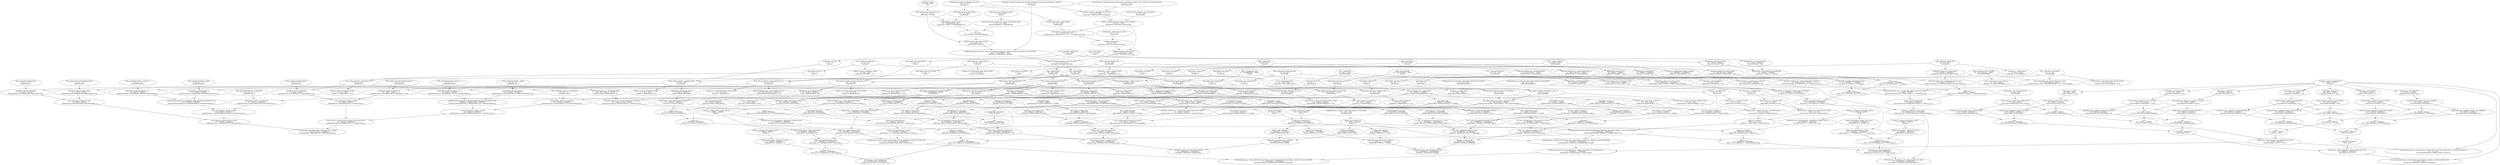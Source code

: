 digraph "s0rn" {
125623	 [label="BIOETHANOL_PRODN_SUGARCANE\n0.0 : 102500.0 : 2050000.0\nBioEthProdCane_A=RealCaneHA_B*1014*PercBioEthCane_A"];
125588	 [label="TOTAL BIOETHANOL_PRODN (LITRES)\n0.0 : 280000.0 : 2800000.0\nTotBioEthProd_B=BioEthProdWheatAndGrain_B+BioEthProdCane_A"];
125623 -> 125588 [key=0];
125778 [label="DRYLAND WATER USE:  SUNFLOWER AND SOYBEANS\n0.0 : 2368.42105263 : 45000.0\nDryWatUseSunSoy_A=DryWatUseSoy_A + DryWatUseSun_A"];
125789 [label="C884_A_A_A\n0.0 : 275000.0 : 5500000.0\nC884_A_A_A_D=DryWatUseCereals_A + DryWatUseSunSoy_A"];
125778 -> 125789 [key=0];
125779 [label="DRYLAND WATER USE:  SUGARCANE, FRUITS AND NUTS (KM3)\n0.0 : 5000.0 : 100000.0\nDryWatUseFruitCane_A=DryWatUseCane_A + DryWatUseFruit_A"];
125788 [label="WATER USE: DRYLAND M3/A\n0.0 : 325000.0 : 6500000.0\nWatUseDryland_B=DryWatUseFruitCane_A + C884_A_A_A_D"];
125779 -> 125788 [key=0];
125776 [label="DRYLAND WATER USE  GRAIN (KM3)\n0.0 : 400000.0 : 4000000.0\nDryWatUseGrain_A=DryGrainHA * 4936.5"];
125783 [label="DRYLAND WATER USE:  GRAIN AND WHEAT (KM3)\n0.0 : 250000.0 : 5000000.0\nDryWatUseCereals_A=DryWatUseGrain_A + DryWatUseWheat_A"];
125776 -> 125783 [key=0];
125566 [label="RetFlowPerc_B: % RETURN FLOW\n0.0 : 5.0 : 50.0\nRetFlowPerc_B=WaterUse_B*1.1"];
125575 [label="WaterUseRF_B: WATER USE INCL  RETURN FLOWS\n-80.0 : 10.0 : 80.0\nWaterUseRF_B=WaterUse_B-RetFlowPerc_B"];
125566 -> 125575 [key=0];
125565 [label="WATER BALANCE INCLUDING  DAM ALLOCATIONS (70MM3/A)  FROM OUTSIDE CATCHMENT  AREA YR MM3\n-150.0 : 8.13953488372 : 200.0\nWatBalance=ExpectedMar-PlnWatAbs"];
125629 [label="PLANNED WATER AVAILABLE  THIS YR (MM3)\n-210.0 : 37.0 : 493.0\nPlnWatAvail=WatBalance-DamStor"];
125565 -> 125629 [key=0];
125775 [label="YIELD: FRUIT AND NUTS (TONS) (2)\n0.0 : 100.0 : 2000.0\nYieldFruit_A=DryFruitMOGDBHA * 21.3"];
125772 [label="ExtraEarnSubsPerHouse: AGGREGATED SUBSISTENCE EARNINGS  PER HOUSEHOLD (R)\n0.0 : 200.0 : 5000.0\nExtraEarnSubsPerHouse=TotEarnSubs/RurHouse"];
125773 [label="DRYLAND WATER USE:  SUGARCANE (KM3)\n0.0 : 3529.41176471 : 60000.0\nDryWatUseCane_A=DryCaneHA * 1100"];
125773 -> 125779 [key=0];
125561 [label="TOTAL VAD:  IRRIGATED CROPS (1) (R/A)\n0.0 : 305250000.0 : 3052500000.0\nTotVADIrr=TotVADFruitCane_A+1*TVADIrrAgri"];
125719 [label="TotalVAD:  TOTAL VAD (R)\n0.0 : 800000000.0 : 8000000000.0\nTotalVAD=TotVADIrr+TotVADDry"];
125561 -> 125719 [key=0];
125771 [label="C969\n0.0 : 400000.0 : 10000000.0\nC969=HairSalonEarnings+CattleEarnings"];
125764 [label="C973\n0.0 : 500000.0 : 16000000.0\nC973=C969+C970"];
125771 -> 125764 [key=0];
125528 [label="ProdRateMinInd: MINING & INDUSTRY (PRODUCTION RATES)\n0.0 : 18.75 : 150.0\nProdRateMinInd"];
125518 [label="WaterUse_A: WATER USE\n0.0 : 31250.0 : 250000.0\nWaterUse_A"];
125528 -> 125518 [key=0];
125663 [label="BIOETHANOL_PRODN_GRAIN (3)\n0.0 : 25000.0 : 500000.0\nBioEthProdGrain_A=RealGrainHA_A*2460*PercBioEthGrain_A"];
125556 [label="BioEthProdWheatAndGrain_B:WHEAT&GRAIN BIOETHANOLPRODUCTION\n0.0 : 200000.0 : 2000000.0\nBioEthProdWheatAndGrain_B=BioEthProdGrain_A+BioEthProdWheat_B"];
125663 -> 125556 [key=0];
125548 [label="C935_A_A_A\n0.0 : 5000000.0 : 50000000.0\nC935_A_A_A=IrrSunSoy_A+IrrTobac_A"];
125664 [label="C884_A_A_A\n0.0 : 8000000.0 : 80000000.0\nC884_A_A_A=IrrCereals_A+C935_A_A_A"];
125548 -> 125664 [key=0];
125564 [label="ProdRateMinInd: SUGAR MILL MALELANE (PRODUCTION RATES)\n0.0 : 18.75 : 150.0\nProdRateSugMillMal_A"];
125581 [label="WaterUse_B: WATER USE\n0.0 : 2.0 : 16.0\nWaterUse_B"];
125564 -> 125581 [key=0];
125681 [label="LAND RATIO (LR) SOY\n0.1 : 0.2 : 1.7\nLRSoy_A"];
125722 [label="REAL AREA PLANTED: SOYBEANS (HA)\n0.0 : 1.0 : 10.0\nRealSoyHA_B"];
125681 -> 125722 [key=0];
125569 [label="REAL AREA PLANTED: SOYBEANS (HA)\n0.0 : 10.0 : 100.0\nRealSoyHA_A"];
125665 [label="YieldSoy_A:YIELD SOYBEANS (TONS)\n0.0 : 50.0 : 500.0\nYieldSoy_A=RealSoyHA_A*3.125"];
125569 -> 125665 [key=0];
125530 [label="BIODIESEL PRODN-SOYBEANS\n0.0 : 500.0 : 10000.0\nBioDslProdSoy_B=PercBioDslSoy_A*RealSoyHA_A* 86"];
125569 -> 125530 [key=0];
125549 [label="IRRIGATION: SOYBEANS (M3/A)\n0.0 : 50000.0 : 500000.0\nIrrSoy_B=RealSoyHA_A*4590"];
125569 -> 125549 [key=0];
125784 [label="YieldSun_B: SUNFLOWER SEED YIELD (TONS)\n0.0 : 4.0 : 48.0\nYieldSun_A=DrySunHA * 1"];
125568 [label="VAD: MAIZE & WHEAT (R/A)\n0.0 : 250000.0 : 5000000.0\nVADCerealsRA_A=VADGrainRA_A+VADWheatRA_A"];
125517 [label="C947\n0.0 : 60500000.0 : 605000000.0\nC947=VADCerealsRA_A+C945"];
125568 -> 125517 [key=0];
125709 [label="AREA: DRYLAND GRAIN (HA)\n0.0 : 80.0 : 800.0\nDryGrainHA"];
125636 [label="LAND RATIO (LR) GRAIN\n0.1 : 0.2 : 1.7\nLRGrain_B"];
125709 -> 125636 [key=0];
125709 -> 125776 [key=0];
125769 [label="YieldGrain_C: GRAIN YIELD\n0.0 : 500.0 : 5000.0\nYieldGrain_A=DryGrainHA * 5.7"];
125709 -> 125769 [key=0];
125708 [label="C879:  OTHER TOBACCO\n0.0 : 840.0 : 6720.0\nOtherTobacHA"];
125634 [label="LAND RATIO TOBACCO\n0.1 : 0.2 : 1.7\nLRTobac_A"];
125708 -> 125634 [key=0];
125480 [label="IrrTobac_A: IRRIGATION TOBACCO (M3/A)\n0.0 : 4000000.0 : 40000000.0\nIrrTobac_B=OtherTobacHA * 4729"];
125708 -> 125480 [key=0];
125578 [label="c933\n0.0 : 20.0 : 200.0\nc933=EvapLosses+WaterUseAlienVeg"];
125610 [label="EXPECTED NET MAR THIS YR KM3\n-120.0 : 9.6 : 120.0\nExpectedMAR=MAR-c933"];
125578 -> 125610 [key=0];
125777 [label="DRYLAND WATER USE WHEAT (KM3)\n0.0 : 2352.94117647 : 40000.0\nDryWatUseWheat_A=DryWheatHA * 730.47"];
125777 -> 125783 [key=0];
125703 [label="REAL AREA PLANTED WHEAT(HA)\n0.0 : 4.0 : 48.0\nRealWheatHA_A"];
125746 [label="YieldWheat_A: YIELD: WHEAT (TONS)\n0.0 : 50.0 : 1000.0\nYieldWheat_B=RealWheatHA_A * 19.4"];
125703 -> 125746 [key=0];
125651 [label="DRYLAND WATER USE WHEAT (KM3)\n0.0 : 2352.94117647 : 40000.0\nDryWatUseWheat_B=RealWheatHA_A * 730.47"];
125703 -> 125651 [key=0];
125704 [label="BIOETHANOL_PRODN_WHEAT (3) (1)\n0.0 : 5000.0 : 100000.0\nBioEthProdWheat_A=RealWheatHA_A * 2016 * PercBioEthWheat_A"];
125703 -> 125704 [key=0];
125702 [label="TVAD: FRUIT &  NUTS (1)(R/A)\n0.0 : 10000.0 : 220000.0\nTVADFruitRA_A=DryWatUseFruit_B * 5.400000"];
125603 [label="TOT VAD:  SUGARCANE & FRUIT& NUTS (1) (R/A)\n0.0 : 3500000.0 : 70000000.0\nTotVADFruitCane_B=TVADCaneRA_A + TVADFruitRA_A"];
125702 -> 125603 [key=0];
125701 [label="REAL AREA PLANTED: SUNFLOWER (HA)  (2)\n0.0 : 4.0 : 48.0\nRealSunHA_A"];
125631 [label="BIODIESEL PRODN-SUNFLOWER\n0.0 : 2000.0 : 26000.0\nBioDslProdSun_A=PercBioDslSun_B * RealSunHA_A * 536"];
125701 -> 125631 [key=0];
125729 [label="YieldSun_B: SUNFLOWER SEED YIELD (TONS)\n0.0 : 4.0 : 48.0\nYieldSun_C=RealSunHA_A * 1"];
125701 -> 125729 [key=0];
125715 [label="DRYLAND WATER USE:  SUNFLOWER (KM3) (2)\n0.0 : 882.352941176 : 15000.0\nDryWatUseSun_B=RealSunHA_A * 294"];
125701 -> 125715 [key=0];
125700 [label="DIRECT VAD:   DRYLAND CROPS (R/A)\n0.0 : 1100000.0 : 22000000.0\nDirVADDryCrops=VADCaneFruitRA_A+VADTobacR"];
125728 [label="SumDirectVAD: ADDITUP  DIRECT VAD (R)\n0.0 : 300000000.0 : 3000000000.0\nSumDirectVAD=DirVADIrrCrops+DirVADDryCrops"];
125700 -> 125728 [key=0];
125774 [label="WCTotWatUse: WESTERN CAPE  TOTAL WATER USE  M3/A\n0.0 : 100000000.0 : 2000000000.0\nWCTotWatUse=TotWaterUse_B+WatUseAbs1_B"];
125563 [label="AREA: SUGARCANE (HA)\n0.0 : 166.666666667 : 2000.0\nCaneHA"];
125484 [label="IRRIGATION: SUGARCANE (M3/A)\n0.0 : 5000000.0 : 50000000.0\nIrrCane_B=CaneHA * 13527"];
125563 -> 125484 [key=0];
125725 [label="LAND RATIO (LR) SUGARCANE\n0.1 : 0.2 : 1.7\nLRCane_B"];
125563 -> 125725 [key=0];
125696 [label="BioEthProdWheatAndGrain_B:WHEAT&GRAIN BIOETHANOLPRODUCTION\n600000.0 : 153846.153846 : 2600000.0\nBioEthProdWheatAndGrain_A=BioEthProdGrain_B + BioEthProdWheat_A"];
125704 -> 125696 [key=0];
125688 [label="AddItUp_A: ADDITUP\n0.0 : 2000000.0 : 24000000.0\nAddItUp_A=WasteWatTreat_B+WaterUse_A"];
125518 -> 125688 [key=0];
125463 [label="ProdWatIndustry: PRODUCTIVE WATER USE  IN PULPMILLS, FORESTRY,  MINING & INDUSTRY WATER\n0.0 : 15025000.0 : 300500000.0\nProdWatIndustry=WaterUse_A+WatAbsIndMinForIncRF"];
125518 -> 125463 [key=0];
125519 [label="VADMin:TVAD MINING\n0.0 : 2160000.0 : 21600000.0\nTVADMin=WaterUse_A * 5.4 * 16"];
125518 -> 125519 [key=0];
125743 [label="VADMin:VAD MINING\n0.0 : 800000.0 : 8000000.0\nVADMin=WaterUse_A*1.836*16"];
125518 -> 125743 [key=0];
125489 [label="AddItUp_A: ADDITUP\n0.0 : 2000000.0 : 24000000.0\nAddItUp_B=WasteWatTreat_A + WaterUse_A"];
125518 -> 125489 [key=0];
125524 [label="VASForMin: TVAD FORESTRY  & MINING\n0.0 : 177260000.0 : 1772600000.0\nTVADForMin=TVADFor + TVADMin"];
125519 -> 125524 [key=0];
125768 [label="C975\n0.0 : 1000000.0 : 20000000.0\nC975=C974"];
125767 [label="TotEarnSubs: TOTAL EARNINGS  FROM SUBSISTENCE (R)\n0.0 : 2000000.0 : 40000000.0\nTotEarnSubs=C975+C973"];
125768 -> 125767 [key=0];
125765 [label="C970\n0.0 : 240000.0 : 6000000.0\nC970=GoatEarnings+IceBlockEarnings"];
125765 -> 125764 [key=0];
125764 -> 125767 [key=0];
125767 -> 125772 [key=0];
125766 [label="DRYLAND WATER USE: FRUITS AND NUTS (KM3)\n0.0 : 1764.70588235 : 30000.0\nDryWatUseFruit_A=800 * DryFruitMOGDBHA + 800 * DryFuitVegHA"];
125766 -> 125779 [key=0];
125516 [label="VegGardens: CATTLE\n0.0 : 350.0 : 7000.0\nCattle=RurHouse * 0.22"];
125504 [label="WatUseVegGard: WATER USE CATTLE\n0.0 : 10000.0 : 200000.0\nWatUseCattle=Cattle * 25.823"];
125516 -> 125504 [key=0];
125760 [label="WatUseVegGard: WATER USE VEG GARDENS\n0.0 : 6000.0 : 144000.0\nWatUseVegGard=VegGardens*5.21"];
125513 [label="VegGardEarnings: EARNINGS FROM  VEG GARDENS\n0.0 : 80000.0 : 2000000.0\nVegGardEarnings=WatUseVegGard*13"];
125760 -> 125513 [key=0];
125490 [label="C972\n0.0 : 10000.0 : 250000.0\nC_C972=WatUseVegGard + WatUseFruit"];
125760 -> 125490 [key=0];
125763 [label="C972\n0.0 : 200000.0 : 5000000.0\nC972=VegGardEarnings+FruitTreeEarnings"];
125757 [label="C974\n0.0 : 800000.0 : 20000000.0\nC974=C971+C972"];
125763 -> 125757 [key=0];
125762 [label="RurPop_C: RURAL POPULATION  (M3/A)\n0.0 : 20000.0 : 300000.0\nRurPop_A"];
125749 [label="URBAN POPULATION  WATER USE (M3/A)\n0.0 : 400000.0 : 8000000.0\nUrbPopWatUse_C=RurPop_A * 25"];
125762 -> 125749 [key=0];
125654 [label="EucHA: EUCALYPTUS AREA\n0.0 : 3750.0 : 30000.0\nEucHA"];
125585 [label="WaterUse_D: WATER USE\n0.0 : 10000000.0 : 100000000.0\nWaterUse_D=PineHA*1125+EucHA*1125"];
125654 -> 125585 [key=0];
125732 [label="BIOETHANOL_PRODN_GRAIN (3)\n0.0 : 100000.0 : 2000000.0\nBioEthProdGrain_B=RealGrainHA_B * 2460 * PercBioEthGrain_B"];
125732 -> 125696 [key=0];
125661 [label="C896_A_A_A\n0.0 : 35000000.0 : 350000000.0\nC896_A_A_A=AddItUp_A+WatAbsIndMinForIncRF"];
125688 -> 125661 [key=0];
125689 [label="TEMPERATURE RANGE (DEGREES CELCIUS)\n15.0 : 2.0 : 35.0\nTemperature"];
125646 [label="EVAPORATION RATE  DAMS (MM/A)\n0.0 : 12.0 : 240.0\nEvapRateDam"];
125689 -> 125646 [key=0];
125670 [label="EVAPORATION RATE MAR (MM/A)\n0.0 : 12.0 : 240.0\nEvapRatMAR"];
125689 -> 125670 [key=0];
125770 [label="C971\n0.0 : 600000.0 : 15000000.0\nC971=WatUseEarnings+BrewerEarnings"];
125770 -> 125757 [key=0];
125682 [label="LAND RATIO (LR) SUNFLOWER\n0.1 : 0.2 : 1.7\nLRSun_C"];
125682 -> 125701 [key=0];
125683 [label="WATER USE ABSTRACTION  (M3/A)\n0.0 : 32000000.0 : 320000000.0\nWatUseAbs_A=1*UrbPopWatUse_B+1*WatUseIrr_A"];
125752 [label="C954_A_A_A\n0.0 : 35000000.0 : 350000000.0\nC954_A_A_A=UrbPopWatUse_C+WatUseAbs_A"];
125683 -> 125752 [key=0];
125680 [label="TOTAL BIODIESEL PRODN (LITRES)\n0.0 : 4000.0 : 40000.0\nTotBioDslProd_A=BioDslProdSun_A + BioDslProdSoy_A"];
125672 [label="TOTAL BIOFUEL PRODUCTION (LITRES): DRYLAND CROPS\n0.0 : 260000.0 : 5200000.0\nTotBioFuelProdDry_B=TotBioEthProd_A + TotBioDslProd_A"];
125680 -> 125672 [key=0];
125560 [label="AREA: FRUIT:MOGBD\n0.0 : 333.333333333 : 3000.0\nFruitHA"];
125483 [label="IRRIGATION: FRUIT, VEG, NUTS (M3/A)\n0.0 : 10000000.0 : 100000000.0\nIrrFruitVeg_B=8089 * FruitHA + 8089 * OtherFruitVegHA"];
125560 -> 125483 [key=0];
125533 [label="LAND RATIO (LR) FRUIT & VEG\n0.1 : 0.2 : 1.7\nLRFruitVeg_A"];
125560 -> 125533 [key=0];
125686 [label="YIELD: SUGARCANE TONS\n0.0 : 250.0 : 5000.0\nYieldCane_A=RealCaneHA_A * 66.65"];
125687 [label="PERC_AREASOYFORBIODIESEL\n0.0 : 0.1 : 1.0\nPercBioDslSoy_A"];
125687 -> 125530 [key=0];
125684 [label="LAND RATIO (LR) WHEAT\n0.1 : 0.2 : 1.7\nLRSun_A"];
125684 -> 125703 [key=0];
125685 [label="AREA: DRYLAND WHEAT (HA)\n0.0 : 4.0 : 48.0\nDryWheatHA"];
125685 -> 125777 [key=0];
125792 [label="YieldWheat_A: YIELD: WHEAT (TONS)\n0.0 : 50.0 : 1000.0\nYieldWheat_C=DryWheatHA * 19.4"];
125685 -> 125792 [key=0];
125685 -> 125684 [key=0];
125570 [label="IRRIGATION: SUNFLOWER AND SOYBEANS\n0.0 : 100000.0 : 1000000.0\nIrrSunSoy_A=IrrSoy_B+IrrSun_A"];
125570 -> 125548 [key=0];
125574 [label="VAD GRAIN (R/A)\n0.0 : 200000.0 : 4000000.0\nVADGrainRA_A=IrrGrain_B*1.836000"];
125574 -> 125568 [key=0];
125677 [label="REAL AREA PLANTED (GRAIN) (HA)\n0.0 : 20.0 : 200.0\nRealGrainHA_A"];
125677 -> 125663 [key=0];
125583 [label="IRRIGATION GRAIN(M3/A)\n0.0 : 180000.0 : 1800000.0\nIrrGrain_B=RealGrainHA_A * 7520"];
125677 -> 125583 [key=0];
125624 [label="YieldGrain_C: GRAIN YIELD\n0.0 : 100.0 : 1000.0\nYieldGrain_C=RealGrainHA_A*5.7"];
125677 -> 125624 [key=0];
125676 [label="REAL AREA PLANTED (FRUIT & NUTS) (HA)\n0.0 : 333.333333333 : 3000.0\nRealFruitHA_A"];
125601 [label="IRRIGATION: FRUIT, VEG, NUTS (M3/A)\n0.0 : 10000000.0 : 100000000.0\nIrrFruitVeg_A=8089*RealFruitHA_A+8089*RealFruitVegHA_B"];
125676 -> 125601 [key=0];
125571 [label="YIELD: FRUIT AND NUTS (TONS) (2)\n0.0 : 7500.0 : 150000.0\nYieldFruit_C=RealFruitHA_A * 21.3"];
125676 -> 125571 [key=0];
125675 [label="C881: WATER RATIO\n0.0 : 40.0 : 400.0\nWaterRatio_A"];
125675 -> 125701 [key=0];
125675 -> 125703 [key=0];
125694 [label="REAL AREA PLANTED (GRAIN) (HA)\n0.0 : 80.0 : 800.0\nRealGrainHA_B"];
125675 -> 125694 [key=0];
125615 [label="REAL AREA PLANTED (FRUIT & NUTS) (HA)\n0.0 : 2.0 : 18.0\nRealFruitHA_B"];
125675 -> 125615 [key=0];
125635 [label="REAL AREA PLANTED: TOBACCO (HA)  (2)\n0.0 : 15.0 : 120.0\nRealTobacHA_A"];
125675 -> 125635 [key=0];
125674 [label="REAL AREA PLANTED: FRUIT&VEG (HA)  (2)\n0.0 : 2.0 : 16.0\nRealFruitVegHA_A"];
125675 -> 125674 [key=0];
125669 [label="REAL AREA PLANTED (SUGARCANE) (HA)\n0.0 : 4.0 : 48.0\nRealCaneHA_A"];
125675 -> 125669 [key=0];
125675 -> 125722 [key=0];
125609 [label="DRYLAND WATER USE: FRUITS AND NUTS (KM3)\n0.0 : 1764.70588235 : 30000.0\nDryWatUseFruit_B=800 * RealFruitHA_B + 800 * RealFruitVegHA_A"];
125674 -> 125609 [key=0];
125716 [label="YieldFruitVeg_A: FRUIT AND VEG (MORE) (TONS)\n0.0 : 30.0 : 300.0\nYieldFruitVeg_C=RealFruitVegHA_A * 13.93"];
125674 -> 125716 [key=0];
125673 [label="DAMS: WATER STORED  LAST YEAR (KM3)\n0.0 : 3.75 : 30.0\nDamsLastYear"];
125587 [label="DAMS: PLANNED WATER  STORAGE THIS YR (KM3)\n0.0 : 25.0 : 250.0\nPlnDamStor=PlnStorAbs+DamsLastYear"];
125673 -> 125587 [key=0];
125738 [label="WCTotBiofuels: WESTERN CAPE TOTAL BIOFUELS (LITRES)\n0.0 : 555555.555556 : 10000000.0\nWCTotBiofuels=TotBioFuelProd_A+TotBioFuelProdDry_B"];
125672 -> 125738 [key=0];
125559 [label="EVAPORATION LOSSES KM3/A\n0.0 : 1.85185185185 : 50.0\nEvapLosses= MAR* 0.7*EvapRatMAR/1700"];
125670 -> 125559 [key=0];
125533 -> 125676 [key=0];
125678 [label="VAD GRAIN (R/A)\n0.0 : 800000.0 : 8000000.0\nVADGrainRA_B=DryWatUseGrain_B * 1.836000"];
125739 [label="VAD: MAIZE & WHEAT (R/A)\n0.0 : 880000.0 : 8800000.0\nVADCerealsRA_B=VADGrainRA_B + VADWheatRA_B"];
125678 -> 125739 [key=0];
125758 [label="TOTAL VAD:  DRYLAND CROPS (1) (R/A)\n0.0 : 6000000.0 : 120000000.0\nTotVADDry= TotVADFruitCane_B+VADTobacR"];
125758 -> 125719 [key=0];
125508 [label="BrewerEarnings: EARNINGS FROM BREWERS (R)\n0.0 : 260000.0 : 6500000.0\nBrewerEarnings=WatUseBrewers*1050"];
125508 -> 125770 [key=0];
125648 [label="DRYLAND WATER USE:  SUGARCANE (KM3)\n0.0 : 3529.41176471 : 60000.0\nDryWatUseCane_B=RealCaneHA_A * 1100"];
125669 -> 125648 [key=0];
125669 -> 125686 [key=0];
125724 [label="BIOETHANOL_PRODN_SUGARCANE\n0.0 : 102500.0 : 2050000.0\nBioEthProdCane_B=RealCaneHA_A * 1014 * PercBioEthCane_B"];
125669 -> 125724 [key=0];
125501 [label="WatUseVegGard: WATER USE GOATS  HH TOTAL\n0.0 : 2000.0 : 50000.0\nWatUseGoats=GoatesHH * 2.46375"];
125494 [label="C970\n0.0 : 2200.0 : 55000.0\nC_C970=WatUseGoats+WatUseIceBlocks"];
125501 -> 125494 [key=0];
125511 [label="GoatEarnings: EARNINGS FROM GOATS (R)\n0.0 : 60000.0 : 1500000.0\nGoatEarnings=WatUseGoats*25"];
125501 -> 125511 [key=0];
125500 [label="VegGardens: NO OF BREWERS\n0.0 : 25.0 : 500.0\nNumBrewers=RurHouse * 0.02"];
125529 [label="WatUseVegGard: WATER USE BREWERS\n0.0 : 300.0 : 6000.0\nWatUseBrewers=NumBrewers * 8.34"];
125500 -> 125529 [key=0];
125557 [label="TotWaterUse_A:TOTAL WATER USE\n0.0 : 47058823.5294 : 800000000.0\nTotWaterUse_A=C954_A_A_A+C896_A_A_A"];
125752 -> 125557 [key=0];
125753 [label="RurHouse: RURAL HOUSEHOLDS\n0.0 : 1000.0 : 25000.0\nRurHouse"];
125753 -> 125772 [key=0];
125753 -> 125516 [key=0];
125753 -> 125500 [key=0];
125507 [label="VegGardens: ICE BLOCK HHS\n0.0 : 325.0 : 6500.0\nIceBlockHH=RurHouse * 0.095"];
125753 -> 125507 [key=0];
125522 [label="VegGardens: FRUIT TREES\n0.0 : 1000.0 : 20000.0\nFuitTrees=RurHouse *0.57"];
125753 -> 125522 [key=0];
125503 [label="VegGardens: GOATS HH\n0.0 : 500.0 : 12000.0\nGoatesHH=RurHouse * 0.255"];
125753 -> 125503 [key=0];
125496 [label="ExtraEarnSubsPerHouse: AGGREGATED EXTRA WATER USE FOR SUBSISTENCE  PER HOUSEHOLD (R)\n0.0 : 2.0 : 50.0\nExtraWatSubsPerHouse=TotWatUseSubs / RurHouse"];
125753 -> 125496 [key=0];
125534 [label="VegGardens: BUILDING\n0.0 : 500.0 : 12500.0\nBuilding=RurHouse * 0.485"];
125753 -> 125534 [key=0];
125761 [label="VegGardens: VEG GARDENS\n0.0 : 500.0 : 12000.0\nVegGardens=RurHouse*0.295"];
125753 -> 125761 [key=0];
125754 [label="VADFor: VAD FORESTRY\n0.0 : 13450000.0 : 134500000.0\nVADFor=WaterUse_D*1.345"];
125745 [label="VASForMin: VAD FORESTRY  & MINING\n0.0 : 10000000.0 : 150000000.0\nVASForMin=VADFor+VADMin"];
125754 -> 125745 [key=0];
125485 [label="C969\n0.0 : 10000.0 : 220000.0\nC_C969=WatUseHair+WatUseCattle"];
125504 -> 125485 [key=0];
125509 [label="CattleEarnings: EARNINGS FROM  CATTLE (R)\n0.0 : 250000.0 : 5000000.0\nCattleEarnings=WatUseCattle*22"];
125504 -> 125509 [key=0];
125505 [label="WatUseVegGard: WATER USE ICE BLOCKS\n0.0 : 100.0 : 2200.0\nWatUseIceBlocks=IceBlockHH * 0.32485"];
125507 -> 125505 [key=0];
125506 [label="TotEarnSubs: TOTAL WATER-USE: SUBSISTENCE (M3)\n0.0 : 24000.0 : 600000.0\nTotWatUseSubs=C_C975 + C_C973"];
125464 [label="ProdWatSubs: PRODUCTIVE SUBSISTENCE  WATER USE ADDED TO ProdWatIndustry\n0.0 : 16000000.0 : 320000000.0\nProdWatSubs=ProdWatIndustry+TotWatUseSubs"];
125506 -> 125464 [key=0];
125506 -> 125496 [key=0];
125699 [label="WATER USE ABSTRACTION 1 (KM3)\n0.0 : 325000.0 : 6500000.0\nWatUseAbs1_A=1 * WatUseDryland_A+WaterUseTobac_A"];
125740 [label="ProdWaterUseComAgri: PRODUCTIVE WATER USE IN COMMERCIAL AGRICULTURE M3/A\n0.0 : 55555555.5556 : 1000000000.0\nProdWaterUseComAgri=WatUseAbs1_A+WatUseIrr_A"];
125699 -> 125740 [key=0];
125698 [label="TOT VAD:  SUGARCANE & FRUIT& NUTS (1) (R/A)\n0.0 : 104000000.0 : 1040000000.0\nTotVADFruitCane_A=TVADCaneRA_B+TVADFruitRA_B"];
125698 -> 125561 [key=0];
125573 [label="VAD WHEAT (R/A)\n0.0 : 50000.0 : 1000000.0\nVADWheatRA_A=IrrWheat_A*1.836000"];
125573 -> 125568 [key=0];
125690 [label="TOTAL BIOETHANOL_PRODN (LITRES)\n0.0 : 500000.0 : 5000000.0\nTotBioEthProd_A=BioEthProdWheatAndGrain_A + BioEthProdCane_B"];
125690 -> 125672 [key=0];
125693 [label="YieldTobac_A:YIELD:TOBACCO\n0.0 : 2500.0 : 25000.0\nYieldTobac_A=RealTobacHA_B*2.89"];
125692 [label="RAINFALL MM/A\n0.0 : 120.0 : 1200.0\nRain"];
125605 [label="MEAN ANNUAL RUN-OFF KM3 (1) (1)\n0.0 : 12.0 : 180.0\nMAR=Rain * 135 / 948 "];
125692 -> 125605 [key=0];
125695 [label="PERC_AREABIOETHANOL_WHEAT  (1)\n0.0 : 0.1 : 1.0\nPercBioEthWheat_A"];
125695 -> 125704 [key=0];
125694 -> 125732 [key=0];
125602 [label="YieldGrain_C: GRAIN YIELD\n0.0 : 500.0 : 5000.0\nYieldGrain_B=RealGrainHA_B * 5.7"];
125694 -> 125602 [key=0];
125650 [label="DRYLAND WATER USE  GRAIN (KM3)\n0.0 : 400000.0 : 4000000.0\nDryWatUseGrain_B=RealGrainHA_B * 4936.5"];
125694 -> 125650 [key=0];
125696 -> 125690 [key=0];
125592 [label="PERC_AREABIOETHANOL_GRAIN\n0.0 : 0.1 : 1.0\nPercBioEthGrain_A"];
125592 -> 125663 [key=0];
125488 [label="URBAN POPULATION  WATER USE (M3/A)\n0.0 : 400000.0 : 8000000.0\nUrbPopWatUse_A=RurPop_B * 25"];
125493 [label="C954_A_A_A\n0.0 : 35000000.0 : 350000000.0\nC954_A_A_A_B=UrbPopWatUse_A + WatUseAbs_B"];
125488 -> 125493 [key=0];
125590 [label="WATER USE: IRRIGATION (1) (KM3)\n0.0 : 25000000.0 : 250000000.0\nWatUseIrr_A=IrrCaneFruit_B+C884_A_A_A"];
125590 -> 125683 [key=0];
125590 -> 125740 [key=0];
125591 [label="PERC_AREABIOETHANOL_WHEAT  (1)\n0.0 : 0.1 : 1.0\nPercBioEthWheat_B"];
125711 [label="BIOETHANOL_PRODN_WHEAT (3) (1)\n0.0 : 5000.0 : 100000.0\nBioEthProdWheat_B=RealWheatHA_B*2016*PercBioEthWheat_B"];
125591 -> 125711 [key=0];
125596 [label="TVAD GRAIN (1) (R/A)\n0.0 : 1000000.0 : 10000000.0\nTVADGrainRA_A=IrrGrain_B*5.400000"];
125526 [label="TOT VAD:  MAIZE & WHEAT (1)\n0.0 : 1250000.0 : 12500000.0\nTotVADCereal_A=TVADWheatRA_A+TVADGrainRA_A"];
125596 -> 125526 [key=0];
125576 [label="IRRIGATION: SUNFLOWER (M3/A)\n0.0 : 20000.0 : 200000.0\nIrrSun_A=RealSunHA_B* 2940"];
125576 -> 125570 [key=0];
125594 [label="DIRECT VAD:  IRRIGATED CROPS (R/A)\n0.0 : 100000000.0 : 1000000000.0\nDirVADIrrCrops=VADCaneFruitRA_B+1*C947"];
125594 -> 125728 [key=0];
125497 [label="WatUseVegGard: WATER USE FRUIT TREES\n0.0 : 7500.0 : 150000.0\nWatUseFruit=FuitTrees * 4.639"];
125522 -> 125497 [key=0];
125598 [label="AREA: WHEAT (HA)\n0.0 : 4.0 : 48.0\nWheatHA"];
125611 [label="LAND RATIO (LR) WHEAT\n0.1 : 0.2 : 1.7\nLRSun_D"];
125598 -> 125611 [key=0];
125473 [label="IRRIGATION WHEAT (M3/A)\n0.0 : 40000.0 : 400000.0\nIrrWheat_B=WheatHA * 7300"];
125598 -> 125473 [key=0];
125599 [label="WaterUseRF_A: WATER USE INCL RETURN FLOWS\n-80.0 : 10.0 : 80.0\nWaterUseRF_A=WaterUse_C-RetFlowPerc_A"];
125653 [label="AddItUp_C: ADDITUP\n-160.0 : 20.0 : 160.0\nAddItUp_C=WaterUseRF_A+WaterUseRF_B"];
125599 -> 125653 [key=0];
125730 [label="WaterUseTobac_A: WATER USE: TOBACCO\n0.0 : 25000.0 : 500000.0\nWaterUseTobac_A=RealTobacHA_A*3938"];
125730 -> 125699 [key=0];
125532 [label="TotVADDryTobac: TOTAL VAD DRYLAND TOBACCO\n0.0 : 1000000.0 : 22000000.0\nTotVADDryTobac=WaterUseTobac_A*5.4*8"];
125730 -> 125532 [key=0];
125741 [label="VADTobacR: VAD TOBACCO (R)\n0.0 : 500000.0 : 10000000.0\nVADTobacR=WaterUseTobac_A*1.836*8"];
125730 -> 125741 [key=0];
125603 -> 125758 [key=0];
125600 [label="LAND RATIO F&V\n0.1 : 0.2 : 1.7\nLRFruitVeg_D"];
125600 -> 125674 [key=0];
125589 [label="TVAD: FRUIT &  NUTS (1)(R/A)\n0.0 : 54000000.0 : 540000000.0\nTVADFruitRA_B=IrrFruitVeg_A*5.400000"];
125601 -> 125589 [key=0];
125555 [label="IRRIGATION: SUGARCANE, FRUITS AND NUTS(M3/A)\n0.0 : 10000000.0 : 150000000.0\nIrrCaneFruit_B=IrrCane_A+IrrFruitVeg_A"];
125601 -> 125555 [key=0];
125630 [label="VAD FRUIT, NUTS, VEG (R/A)\n0.0 : 20000000.0 : 200000000.0\nVADFruitVegRA_A=IrrFruitVeg_A*1.836000"];
125601 -> 125630 [key=0];
125606 [label="AREA: DRYLAND SUGARCANE (HA)\n0.0 : 4.0 : 48.0\nDryCaneHA"];
125606 -> 125773 [key=0];
125627 [label="LAND RATIO (LR) SUGARCANE\n0.1 : 0.2 : 1.7\nLRCane_A"];
125606 -> 125627 [key=0];
125780 [label="YIELD: SUGARCANE TONS\n0.0 : 250.0 : 5000.0\nYieldCane_C=DryCaneHA * 66.65"];
125606 -> 125780 [key=0];
125607 [label="IRRIGATION: SUGARCANE (M3/A)\n0.0 : 5000000.0 : 50000000.0\nIrrCane_A=RealCaneHA_B * 13527"];
125546 [label="VAD SUGARCANE (R/A)\n0.0 : 5000000.0 : 50000000.0\nVADCaneRA_A=IrrCane_A*0.920000"];
125607 -> 125546 [key=0];
125607 -> 125555 [key=0];
125625 [label="TVAD SUGARCANE (1) (R/A)\n0.0 : 50000000.0 : 500000000.0\nTVADCaneRA_B=IrrCane_A*9.910000"];
125607 -> 125625 [key=0];
125604 [label="AREA: DRYLAND FRUIT: MOGBD\n0.0 : 333.333333333 : 3000.0\nDryFruitMOGDBHA"];
125604 -> 125775 [key=0];
125604 -> 125766 [key=0];
125720 [label="LAND RATIO (LR) FRUIT & VEG\n0.1 : 0.2 : 1.7\nLRFruitVeg_C"];
125604 -> 125720 [key=0];
125470 [label="IRRIGATION: SUNFLOWER AND SOYBEANS\n0.0 : 100000.0 : 1000000.0\nIrrSunSoy_B=IrrSoy_A + IrrSun_B"];
125469 [label="C935_A_A_A\n0.0 : 5000000.0 : 50000000.0\nC935_A_A_A_B=IrrSunSoy_B + IrrTobac_B"];
125470 -> 125469 [key=0];
125527 [label="PlnWatAbs: PLANNED WATER ABSTRACTION WITHIN NELSPRUIT MAGISTERIAL  DISTRICT\n0.0 : 2.0 : 30.0\nPlnWatAbs"];
125527 -> 125565 [key=0];
125551 [label="PLANNED STORAGE  ABSTRACTION THIS YR\n0.0 : 20.0 : 200.0\nPlnStorAbs=IntBasTransNels+PlnWatAbs"];
125527 -> 125551 [key=0];
125608 [label="URBAN POPULATION  WATER USE (M3/A)\n0.0 : 3000000.0 : 60000000.0\nUrbPopWatUse_B=RurPop_C*200"];
125608 -> 125683 [key=0];
125609 -> 125702 [key=0];
125759 [label="VAD FRUITS & NUTS (R/A)\n0.0 : 3000.0 : 63000.0\nVADFruitVegRA_B=DryWatUseFruit_B * 1.836000"];
125609 -> 125759 [key=0];
125660 [label="DRYLAND WATER USE:  SUGARCANE, FRUITS AND NUTS (KM3)\n0.0 : 5000.0 : 100000.0\nDryWatUseFruitCane_B=DryWatUseCane_B + DryWatUseFruit_B"];
125609 -> 125660 [key=0];
125662 [label="TOTAL BIOFUEL PRODUCTION (LITRES)\n0.0 : 150000.0 : 3000000.0\nTotBioFuelProd_A=TotBioEthProd_B+TotBioDslProd_B"];
125662 -> 125738 [key=0];
125751 [label="C945: TOTAL VAD IRRIGATED AGRICULTURE (R)\n0.0 : 202000000.0 : 2020000000.0\nTVADIrrAgri=TVADTobac_A+TotVADCereal_A"];
125526 -> 125751 [key=0];
125472 [label="IRRIGATION: SUGARCANE, FRUITS AND NUTS(M3/A)\n0.0 : 10000000.0 : 150000000.0\nIrrCaneFruit_A=IrrCane_B + IrrFruitVeg_B"];
125479 [label="WATER USE: IRRIGATION (1) (KM3)\n0.0 : 25000000.0 : 250000000.0\nWatUseIrr_B=IrrCaneFruit_A + C884_A_A_A_C"];
125472 -> 125479 [key=0];
125734 [label="TVAD GRAIN (1) (R/A)\n0.0 : 2200000.0 : 22000000.0\nTVADGrainRA_B=DryWatUseGrain_B * 5.400000"];
125737 [label="TOT VAD:  MAIZE & WHEAT (1)\n0.0 : 2420000.0 : 24200000.0\nTotVADCereal_B=TVADWheatRA_B + TVADGrainRA_B"];
125734 -> 125737 [key=0];
125664 -> 125590 [key=0];
125735 [label="TVAD SUGARCANE (1) (R/A)\n0.0 : 30000.0 : 660000.0\nTVADCaneRA_A=DryWatUseCane_B * 9.910000"];
125735 -> 125603 [key=0];
125535 [label="TVAD WHEAT (1) (R/A)\n0.0 : 250000.0 : 2500000.0\nTVADWheatRA_A=IrrWheat_A*5.400000"];
125535 -> 125526 [key=0];
125597 [label="LAND RATIO (LR) SUNFLOWER\n0.1 : 0.2 : 1.7\nLRSun_B"];
125639 [label="REAL AREA PLANTED: SUNFLOWER (HA)  (2)\n0.0 : 4.0 : 48.0\nRealSunHA_B"];
125597 -> 125639 [key=0];
125726 [label="BIODIESEL PRODN-SOYBEANS\n0.0 : 500.0 : 10000.0\nBioDslProdSoy_A=PercBioDslSoy_B * RealSoyHA_B * 86"];
125726 -> 125680 [key=0];
125668 [label="YIELD: SUGARCANE TONS\n0.0 : 10000.0 : 200000.0\nYieldCane_B=RealCaneHA_B*66.65"];
125465 [label="TotProdWatNelspruit: TOTAL WATER PRODUCTIVELY  USED IN NELSPRUIT MAGISTERIAL  DISTRICT IN ALL SECTORS\n0.0 : 66000000.0 : 1320000000.0\nTotProdWatNelspruit=ProdWatSubs+ProdWaterUseComAgri"];
125464 -> 125465 [key=0];
125632 [label="LAND RATIO F&V\n0.1 : 0.2 : 1.7\nLRFruitVeg_B"];
125586 [label="REAL AREA PLANTED: FRUIT&VEG (HA)  (2)\n0.0 : 840.0 : 6720.0\nRealFruitVegHA_B"];
125632 -> 125586 [key=0];
125667 [label="DRYLAND WATER USE:  SUNFLOWER AND SOYBEANS\n0.0 : 2368.42105263 : 45000.0\nDryWatUseSunSoy_B=DryWatUseSoy_B + DryWatUseSun_B"];
125723 [label="C884_A_A_A\n0.0 : 275000.0 : 5500000.0\nC884_A_A_A_B=DryWatUseCereals_B + DryWatUseSunSoy_B"];
125667 -> 125723 [key=0];
125478 [label="IRRIGATION GRAIN(M3/A)\n0.0 : 180000.0 : 1800000.0\nIrrGrain_A=GrainHA*7520"];
125476 [label="IRRIGATION: GRAIN AND WHEAT (M3/A)\n0.0 : 1000000.0 : 12000000.0\nIrrCereals_B=IrrGrain_A + IrrWheat_B"];
125478 -> 125476 [key=0];
125482 [label="WATER USE ABSTRACTION  (M3/A)\n0.0 : 32000000.0 : 320000000.0\nWatUseAbs_B=1 * UrbPopWatUse_D + 1 * WatUseIrr_B"];
125482 -> 125493 [key=0];
125581 -> 125566 [key=0];
125581 -> 125575 [key=0];
125580 [label="YieldWheat_A: YIELD: WHEAT (TONS)\n0.0 : 50.0 : 500.0\nYieldWheat_A=RealWheatHA_B*19.4"];
125583 -> 125596 [key=0];
125584 [label="IRRIGATION: GRAIN AND WHEAT (M3/A)\n0.0 : 1000000.0 : 12000000.0\nIrrCereals_A=IrrGrain_B+IrrWheat_A"];
125583 -> 125584 [key=0];
125583 -> 125574 [key=0];
125582 [label="PERC_AREASUNFLOWERFORBIODIESEL\n0.0 : 0.1 : 1.0\nPercBioDslSun_A"];
125637 [label="BIODIESEL PRODN-SUNFLOWER\n0.0 : 2000.0 : 26000.0\nBioDslProdSun_B=PercBioDslSun_A*RealSunHA_B* 536"];
125582 -> 125637 [key=0];
125585 -> 125754 [key=0];
125558 [label="VADFor: TVAD FORESTRY\n0.0 : 175100000.0 : 1751000000.0\nTVADFor=WaterUse_D * 17.51"];
125585 -> 125558 [key=0];
125577 [label="WatAbsIndMinForIncRF: WATER ABSTRACTION FORESTRY, INDUSTRY, MINING  ( INCL RETURN FLOWS)\n0.0 : 30000000.0 : 300000000.0\nWatAbsIndMinForIncRF=AddItUp_C*1000000+WaterUse_D"];
125585 -> 125577 [key=0];
125584 -> 125664 [key=0];
125619 [label="EVAPORATION LOSSES DAMS MM3/A (1)\n0.0 : 2.27272727273 : 50.0\nEvapLossesDams=PlnDamStor* 0.8 * (0.7 * EvapRateDam/1700)"];
125587 -> 125619 [key=0];
125628 [label="STORED WATER IN DAMS (KM3)\n0.0 : 13.3333333333 : 200.0\nDamsStor=PlnDamStor-WatLosses"];
125587 -> 125628 [key=0];
125586 -> 125601 [key=0];
125659 [label="YieldFruitVeg_A: FRUIT AND VEG (MORE) (TONS)\n0.0 : 20000.0 : 400000.0\nYieldFruitVeg_A=RealFruitVegHA_B * 13.93"];
125586 -> 125659 [key=0];
125589 -> 125698 [key=0];
125588 -> 125662 [key=0];
125491 [label="C973\n0.0 : 12000.0 : 300000.0\nC_C973=C_C969 + C_C970"];
125485 -> 125491 [key=0];
125593 [label="REAL AREA PLANTED WHEAT(HA)\n0.0 : 4.0 : 48.0\nRealWheatHA_B"];
125611 -> 125593 [key=0];
125610 -> 125565 [key=0];
125612 [label="PERC_AREABIOETHANOL_SUGARCANE\n0.0 : 0.1 : 1.0\nPercBioEthCane_A"];
125612 -> 125623 [key=0];
125615 -> 125609 [key=0];
125649 [label="YIELD: FRUIT AND NUTS (TONS) (2)\n0.0 : 100.0 : 2000.0\nYieldFruit_B=RealFruitHA_B * 21.3"];
125615 -> 125649 [key=0];
125635 -> 125730 [key=0];
125645 [label="YieldTobac_A:YIELD:TOBACCO\n0.0 : 40.0 : 400.0\nYieldTobac_C=RealTobacHA_A * 2.89"];
125635 -> 125645 [key=0];
125617 [label="YieldSun_B: SUNFLOWER SEED YIELD (TONS)\n0.0 : 4.0 : 48.0\nYieldSun_B=RealSunHA_B*1"];
125498 [label="WATER LOSSES(MM3)\n0.0 : 2.0 : 50.0\nWatLosses=IntBasTrans+EvapLossesDams"];
125619 -> 125498 [key=0];
125618 [label="AREA: GRAIN (HA)\n0.0 : 20.0 : 200.0\nGrainHA"];
125618 -> 125478 [key=0];
125647 [label="LAND RATIO (LR) GRAIN\n0.1 : 0.2 : 1.7\nLRGrain_A"];
125618 -> 125647 [key=0];
125643 [label="REAL AREA PLANTED: TOBACCO (HA)  (2)\n0.0 : 840.0 : 6720.0\nRealTobacHA_B"];
125634 -> 125643 [key=0];
125631 -> 125680 [key=0];
125509 -> 125771 [key=0];
125652 [label="C878: SOYBEANS IRRIGATED\n0.0 : 10.0 : 100.0\nIrrSoyHA"];
125467 [label="IRRIGATION: SOYBEANS (M3/A)\n0.0 : 50000.0 : 500000.0\nIrrSoy_A=IrrSoyHA * 4590"];
125652 -> 125467 [key=0];
125544 [label="LAND RATIO (LR) SOY\n0.1 : 0.2 : 1.7\nLRSoy_B"];
125652 -> 125544 [key=0];
125639 -> 125576 [key=0];
125639 -> 125617 [key=0];
125639 -> 125637 [key=0];
125575 -> 125653 [key=0];
125537 [label="VAD: SUGARCANE & FRUIT& NUTS (R/A)\n0.0 : 25000.0 : 700000.0\nVADCaneFruitRA_A=VADCaneRA_B + VADFruitVegRA_B"];
125759 -> 125537 [key=0];
125537 -> 125700 [key=0];
125483 -> 125472 [key=0];
125468 [label="WasteWatTreat_B: WASTEWATER  TREATMENT WORKS (M3/A)\n0.0 : 2000000.0 : 22000000.0\nWasteWatTreat_A=2 * UrbPop * 100 / 1000"];
125468 -> 125489 [key=0];
125554 [label="VAD: SUGARCANE & FRUIT& NUTS (R/A)\n0.0 : 25000000.0 : 250000000.0\nVADCaneFruitRA_B=VADCaneRA_A+VADFruitVegRA_A"];
125546 -> 125554 [key=0];
125790 [label="YieldTobac_A:YIELD:TOBACCO\n0.0 : 40.0 : 400.0\nYieldTobac_B=DryTobacHA * 2.89"];
125791 [label="YieldSoy_A:YIELD SOYBEANS (TONS)\n0.0 : 50.0 : 500.0\nYieldSoy_B=DrySoyHA * 3.125"];
125747 [label="C945\n0.0 : 60000000.0 : 600000000.0\nC945=VADTobac"];
125747 -> 125517 [key=0];
125503 -> 125501 [key=0];
125492 [label="RurPop_C: RURAL POPULATION  (M3/A)\n0.0 : 20000.0 : 300000.0\nRurPop_B"];
125492 -> 125488 [key=0];
125781 [label="DRYLAND WATER USE:  SOYBEANS (KM3)\n0.0 : 263.157894737 : 5000.0\nDryWatUseSoy_A=DrySoyHA*459"];
125781 -> 125778 [key=0];
125744 [label="VAD WHEAT (R/A)\n0.0 : 8000.0 : 80000.0\nVADWheatRA_B=DryWatUseWheat_B * 1.836000"];
125651 -> 125744 [key=0];
125705 [label="DRYLAND WATER USE:  GRAIN AND WHEAT (KM3)\n0.0 : 250000.0 : 5000000.0\nDryWatUseCereals_B=DryWatUseGrain_B + DryWatUseWheat_B"];
125651 -> 125705 [key=0];
125712 [label="TVAD WHEAT (1) (R/A)\n0.0 : 11000.0 : 253000.0\nTVADWheatRA_B=DryWatUseWheat_B * 5.400000"];
125651 -> 125712 [key=0];
125523 [label="WatUseVegGard: WATER USE BUILDING\n0.0 : 1000.0 : 20000.0\nWatUseBuild=Building * 1.606"];
125534 -> 125523 [key=0];
125750 [label="VADTobacR\n0.0 : 1000000.0 : 20000000.0\nVADTobacR=VADCerealsRA_B+VADTobacR"];
125750 -> 125700 [key=0];
125521 [label="DirVADWC: DIRECT VAD WESTERN CAPE(R)\n0.0 : 320000000.0 : 3200000000.0\nDirVADWC=VASForMin+SumDirectVAD"];
125745 -> 125521 [key=0];
125744 -> 125739 [key=0];
125628 -> 125629 [key=0];
125542 [label="C881: WATER RATIO\n0.0 : 40.0 : 400.0\nWaterRatio_B"];
125629 -> 125542 [key=0];
125629 -> 125675 [key=0];
125538 [label="VADTobacR\n0.0 : 2000000.0 : 50000000.0\nVADTobacR=TotVADCereal_B+TotVADDryTobac"];
125532 -> 125538 [key=0];
125751 -> 125561 [key=0];
125512 [label="TOTAL BIODIESEL PRODN (LITRES)\n0.0 : 4000.0 : 40000.0\nTotBioDslProd_B=BioDslProdSun_B+BioDslProdSoy_B"];
125530 -> 125512 [key=0];
125626 [label="VAD SUGARCANE (R/A)\n0.0 : 20400.0 : 510000.0\nVADCaneRA_B=DryWatUseCane_B * 0.920000"];
125626 -> 125537 [key=0];
125627 -> 125669 [key=0];
125538 -> 125758 [key=0];
125539 [label="ProdRateMinInd: SUGAR MILL MALELANE (PRODUCTION RATES)\n0.0 : 18.75 : 150.0\nProdRateSugMillMal_B"];
125550 [label="WaterUse_C: WATER USE\n0.0 : 3.0 : 24.0\nWaterUse_C"];
125539 -> 125550 [key=0];
125749 -> 125752 [key=0];
125748 [label="IrrTobac_A: IRRIGATION TOBACCO (M3/A)\n0.0 : 4000000.0 : 40000000.0\nIrrTobac_A=RealTobacHA_B*4729"];
125748 -> 125548 [key=0];
125727 [label="VADTobac: VAD TOBACCO\n0.0 : 30000000.0 : 600000000.0\nVADTobac=IrrTobac_A*1.836*8"];
125748 -> 125727 [key=0];
125742 [label="VADTobac: TVAD TOBACCO\n0.0 : 200000000.0 : 2000000000.0\nTVADTobac_A=IrrTobac_A * 5.4 * 8"];
125748 -> 125742 [key=0];
125556 -> 125588 [key=0];
125554 -> 125594 [key=0];
125555 -> 125590 [key=0];
125552 [label="RurPop_C: URBAN POPULATION  (M3/A)\n0.0 : 20000.0 : 300000.0\nRurPop_C"];
125552 -> 125608 [key=0];
125541 [label="WasteWatTreat_B: WASTEWATER  TREATMENT WORKS (M3/A)\n0.0 : 2000000.0 : 22000000.0\nWasteWatTreat_B=2*RurPop_C*100/1000"];
125552 -> 125541 [key=0];
125741 -> 125750 [key=0];
125648 -> 125735 [key=0];
125648 -> 125626 [key=0];
125648 -> 125660 [key=0];
125646 -> 125619 [key=0];
125647 -> 125677 [key=0];
125643 -> 125693 [key=0];
125643 -> 125748 [key=0];
125558 -> 125524 [key=0];
125467 -> 125470 [key=0];
125562 [label="IRRIGATION WHEAT (M3/A)\n0.0 : 40000.0 : 400000.0\nIrrWheat_A=RealWheatHA_B* 7300"];
125562 -> 125573 [key=0];
125562 -> 125535 [key=0];
125562 -> 125584 [key=0];
125783 -> 125789 [key=0];
125756 [label="PERC_AREABIOETHANOL_SUGARCANE\n0.0 : 0.1 : 1.0\nPercBioEthCane_B"];
125756 -> 125724 [key=0];
125625 -> 125698 [key=0];
125512 -> 125662 [key=0];
125757 -> 125768 [key=0];
125505 -> 125494 [key=0];
125499 [label="IceBlockEarnings: EARNINGS FROM ICE BLOCKS\n0.0 : 200000.0 : 4000000.0\nIceBlockEarnings=WatUseIceBlocks*1700"];
125505 -> 125499 [key=0];
125487 [label="C971\n0.0 : 1500.0 : 30000.0\nC_C971=WatUseBuild+WatUseBrewers"];
125529 -> 125487 [key=0];
125529 -> 125508 [key=0];
125706 [label="C879:  DRYLAND  FRUIT&VEG\n0.0 : 2.0 : 16.0\nDryFuitVegHA"];
125706 -> 125766 [key=0];
125706 -> 125600 [key=0];
125787 [label="YieldFruitVeg_A: FRUIT AND VEG (MORE) (TONS)\n0.0 : 30.0 : 300.0\nYieldFruitVeg_B=DryFuitVegHA * 13.93"];
125706 -> 125787 [key=0];
125523 -> 125487 [key=0];
125520 [label="WatUseEarnings: EARNINGS FROM  WATER USE (R)\n0.0 : 240000.0 : 6000000.0\nWatUseEarnings=WatUseBuild*300"];
125523 -> 125520 [key=0];
125733 [label="WATER USE: DRYLAND M3/A\n0.0 : 280000.0 : 5600000.0\nWatUseDryland_A=DryWatUseFruitCane_B + C884_A_A_A_B"];
125733 -> 125699 [key=0];
125731 [label="YieldSoy_A:YIELD SOYBEANS (TONS)\n0.0 : 50.0 : 500.0\nYieldSoy_C=RealSoyHA_B * 3.125"];
125736 [label="PERC_AREABIOETHANOL_GRAIN\n0.0 : 0.1 : 1.0\nPercBioEthGrain_B"];
125736 -> 125732 [key=0];
125737 -> 125538 [key=0];
125525 [label="HairSalonEarnings: HAIR SALON  EARNINGS (R)\n0.0 : 175000.0 : 3500000.0\nHairSalonEarnings=WatUseHair*840"];
125525 -> 125771 [key=0];
125515 [label="TotVadWC: TOTAL VAD WESTERN CAPE (R)\n0.0 : 1000000000.0 : 10000000000.0\nTotVadWC=TVADForMin+TotalVAD"];
125524 -> 125515 [key=0];
125480 -> 125469 [key=0];
125481 [label="URBAN POPULATION  WATER USE (M3/A)\n0.0 : 3000000.0 : 60000000.0\nUrbPopWatUse_D=UrbPop * 200"];
125481 -> 125482 [key=0];
125630 -> 125554 [key=0];
125484 -> 125472 [key=0];
125636 -> 125694 [key=0];
125486 [label="C974\n0.0 : 12000.0 : 300000.0\nC_C974=C_C971 + C_C972"];
125495 [label="C975\n0.0 : 12000.0 : 300000.0\nC_C975=C_C974"];
125486 -> 125495 [key=0];
125487 -> 125486 [key=0];
125545 [label="REAL AREA PLANTED (SUGARCANE) (HA)\n0.0 : 166.666666667 : 2000.0\nRealCaneHA_B"];
125545 -> 125607 [key=0];
125545 -> 125668 [key=0];
125545 -> 125623 [key=0];
125544 -> 125569 [key=0];
125547 [label="RetFlowPerc_A: % RETURN FLOW\n0.0 : 5.0 : 50.0\nRetFlowPerc_A=WaterUse_C*0.5"];
125547 -> 125599 [key=0];
125475 [label="C884_A_A_A\n0.0 : 8000000.0 : 80000000.0\nC884_A_A_A_C=IrrCereals_B + C935_A_A_A_B"];
125469 -> 125475 [key=0];
125541 -> 125688 [key=0];
125540 [label="C879:  OTHER F&V\n0.0 : 840.0 : 6720.0\nOtherFruitVegHA"];
125540 -> 125632 [key=0];
125540 -> 125483 [key=0];
125542 -> 125569 [key=0];
125542 -> 125586 [key=0];
125542 -> 125639 [key=0];
125542 -> 125643 [key=0];
125542 -> 125545 [key=0];
125542 -> 125593 [key=0];
125542 -> 125677 [key=0];
125542 -> 125676 [key=0];
125655 [label="DRYLAND WATER USE:  SOYBEANS (KM3)\n0.0 : 263.157894737 : 5000.0\nDryWatUseSoy_B=RealSoyHA_B * 459"];
125655 -> 125667 [key=0];
125463 -> 125464 [key=0];
125657 [label="WaterUseAlienVeg: WATER USE: ALIEN VEGETATION MM3\n0.0 : 10.0 : 100.0\nWaterUseAlienVeg=0.17868*AlienVeg"];
125657 -> 125578 [key=0];
125656 [label="PineHA: PINE AREA\n0.0 : 5250.0 : 42000.0\nPineHA"];
125656 -> 125585 [key=0];
125549 -> 125570 [key=0];
125650 -> 125734 [key=0];
125650 -> 125678 [key=0];
125650 -> 125705 [key=0];
125653 -> 125577 [key=0];
125755 [label="NoHairSalons: NO OF HAIR SALONS\n0.0 : 20.0 : 500.0\nNoHairSalons"];
125514 [label="WatUseVegGard: WATER USE HAIR SALON\n0.0 : 200.0 : 4000.0\nWatUseHair=NoHairSalons * 835.75*7/840"];
125755 -> 125514 [key=0];
125740 -> 125465 [key=0];
125593 -> 125580 [key=0];
125593 -> 125562 [key=0];
125593 -> 125711 [key=0];
125739 -> 125750 [key=0];
125510 [label="FruitTreeEarnings: EARNINGS FROM FRUIT TREES\n0.0 : 120000.0 : 3000000.0\nFruitTreeEarnings=WatUseFruit*20"];
125497 -> 125510 [key=0];
125497 -> 125490 [key=0];
125782 [label="WATER USE ABSTRACTION 1 (KM3)\n0.0 : 6818181.81818 : 150000000.0\nWatUseAbs1_B=1 * WatUseDryland_B + WaterUseTobac_B"];
125782 -> 125774 [key=0];
125495 -> 125506 [key=0];
125494 -> 125491 [key=0];
125466 [label="RurPop_C: URBAN POPULATION  (M3/A)\n0.0 : 20000.0 : 300000.0\nUrbPop"];
125466 -> 125468 [key=0];
125466 -> 125481 [key=0];
125550 -> 125599 [key=0];
125550 -> 125547 [key=0];
125491 -> 125506 [key=0];
125705 -> 125723 [key=0];
125551 -> 125587 [key=0];
125499 -> 125765 [key=0];
125498 -> 125628 [key=0];
125721 [label="C878: SOYBEANS DRYLAND\n0.0 : 1.0 : 10.0\nDrySoyHA"];
125721 -> 125791 [key=0];
125721 -> 125781 [key=0];
125721 -> 125681 [key=0];
125720 -> 125615 [key=0];
125723 -> 125733 [key=0];
125722 -> 125726 [key=0];
125722 -> 125731 [key=0];
125722 -> 125655 [key=0];
125725 -> 125545 [key=0];
125724 -> 125690 [key=0];
125727 -> 125747 [key=0];
125513 -> 125763 [key=0];
125728 -> 125521 [key=0];
125743 -> 125745 [key=0];
125510 -> 125763 [key=0];
125614 [label="AlienVeg: ALIEN VEGETATION KM2\n0.0 : 20.0 : 300.0\nAlienVeg"];
125614 -> 125657 [key=0];
125479 -> 125482 [key=0];
125572 [label="C880: SUNFLOWER\n0.0 : 4.0 : 48.0\nSunHA"];
125572 -> 125597 [key=0];
125477 [label="IRRIGATION: SUNFLOWER (M3/A)\n0.0 : 20000.0 : 200000.0\nIrrSun_B=SunHA * 2940"];
125572 -> 125477 [key=0];
125786 [label="DRYLAND WATER USE:  SUNFLOWER (KM3) (2)\n0.0 : 882.352941176 : 15000.0\nDryWatUseSun_A=1*DrySunHA*294"];
125786 -> 125778 [key=0];
125785 [label="WaterUseTobac_A: WATER USE: TOBACCO\n0.0 : 25000.0 : 500000.0\nWaterUseTobac_B=DryTobacHA* 3938"];
125785 -> 125782 [key=0];
125577 -> 125463 [key=0];
125577 -> 125661 [key=0];
125474 [label="C896_A_A_A\n0.0 : 35000000.0 : 350000000.0\nC896_A_A_A_B=AddItUp_B + WatAbsIndMinForIncRF"];
125577 -> 125474 [key=0];
125471 [label="TotWaterUse_A:TOTAL WATER USE\n0.0 : 47058823.5294 : 800000000.0\nTotWaterUse_B=C954_A_A_A_B + C896_A_A_A_B"];
125471 -> 125774 [key=0];
125661 -> 125557 [key=0];
125473 -> 125476 [key=0];
125788 -> 125782 [key=0];
125475 -> 125479 [key=0];
125474 -> 125471 [key=0];
125477 -> 125470 [key=0];
125476 -> 125475 [key=0];
125520 -> 125770 [key=0];
125511 -> 125765 [key=0];
125514 -> 125485 [key=0];
125514 -> 125525 [key=0];
125637 -> 125512 [key=0];
125493 -> 125471 [key=0];
125742 -> 125751 [key=0];
125489 -> 125474 [key=0];
125761 -> 125760 [key=0];
125559 -> 125578 [key=0];
125789 -> 125788 [key=0];
125490 -> 125486 [key=0];
125605 -> 125610 [key=0];
125605 -> 125559 [key=0];
125517 -> 125594 [key=0];
125638 [label="INTERBASIN  TRANSFER OUT(MM3)\n0.0 : 1.0 : 15.0\nIntBasTrans"];
125638 -> 125498 [key=0];
125718 [label="C880: DRYLAND  SUNFLOWER\n0.0 : 4.0 : 48.0\nDrySunHA"];
125718 -> 125784 [key=0];
125718 -> 125682 [key=0];
125718 -> 125786 [key=0];
125719 -> 125515 [key=0];
125502 [label="IntBasTransNels: INTERBASIN TRANSFER FROM OUTSIDE NELSPRUIT MD:  KWENA & WITTEKLIP DAMS\n0.0 : 10.0 : 170.0\nIntBasTransNels"];
125502 -> 125551 [key=0];
125660 -> 125733 [key=0];
125714 [label="C879:  DRYLAND TOBACCO\n0.0 : 15.0 : 120.0\nDryTobacHA"];
125714 -> 125790 [key=0];
125714 -> 125785 [key=0];
125710 [label="LAND RATIO TOBACCO\n0.1 : 0.2 : 1.7\nLRTobac_B"];
125714 -> 125710 [key=0];
125715 -> 125667 [key=0];
125717 [label="PERC_AREASOYFORBIODIESEL\n0.0 : 0.1 : 1.0\nPercBioDslSoy_B"];
125717 -> 125726 [key=0];
125710 -> 125635 [key=0];
125711 -> 125556 [key=0];
125712 -> 125737 [key=0];
125713 [label="PERC_AREASUNFLOWERFORBIODIESEL\n0.0 : 0.1 : 1.0\nPercBioDslSun_B"];
125713 -> 125631 [key=0];
}

